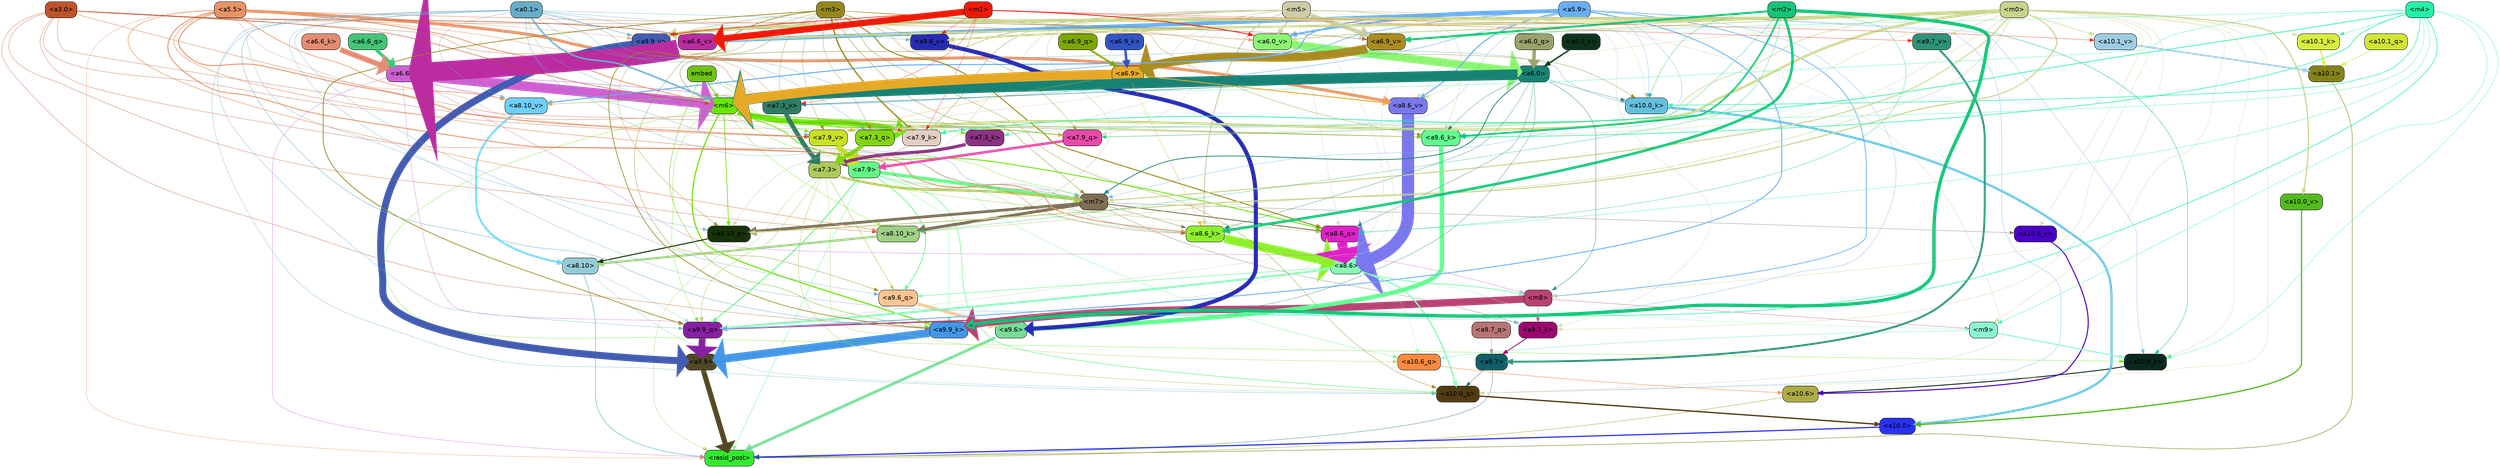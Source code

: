 strict digraph "" {
	graph [bgcolor=transparent,
		layout=dot,
		overlap=false,
		splines=true
	];
	"<a10.6>"	[color=black,
		fillcolor="#adab45",
		fontname=Helvetica,
		shape=box,
		style="filled, rounded"];
	"<resid_post>"	[color=black,
		fillcolor="#31ea2c",
		fontname=Helvetica,
		shape=box,
		style="filled, rounded"];
	"<a10.6>" -> "<resid_post>"	[color="#adab45",
		penwidth=0.9498605728149414];
	"<a10.1>"	[color=black,
		fillcolor="#838317",
		fontname=Helvetica,
		shape=box,
		style="filled, rounded"];
	"<a10.1>" -> "<resid_post>"	[color="#838317",
		penwidth=1.0084514617919922];
	"<a10.0>"	[color=black,
		fillcolor="#2931f1",
		fontname=Helvetica,
		shape=box,
		style="filled, rounded"];
	"<a10.0>" -> "<resid_post>"	[color="#2931f1",
		penwidth=2.5814952850341797];
	"<a9.9>"	[color=black,
		fillcolor="#534824",
		fontname=Helvetica,
		shape=box,
		style="filled, rounded"];
	"<a9.9>" -> "<resid_post>"	[color="#534824",
		penwidth=11.610888481140137];
	"<a9.7>"	[color=black,
		fillcolor="#105f68",
		fontname=Helvetica,
		shape=box,
		style="filled, rounded"];
	"<a9.7>" -> "<resid_post>"	[color="#105f68",
		penwidth=0.6];
	"<a10.0_q>"	[color=black,
		fillcolor="#523c14",
		fontname=Helvetica,
		shape=box,
		style="filled, rounded"];
	"<a9.7>" -> "<a10.0_q>"	[color="#105f68",
		penwidth=0.6];
	"<a9.6>"	[color=black,
		fillcolor="#76dc96",
		fontname=Helvetica,
		shape=box,
		style="filled, rounded"];
	"<a9.6>" -> "<resid_post>"	[color="#76dc96",
		penwidth=6.121421813964844];
	"<a8.10>"	[color=black,
		fillcolor="#94cdd6",
		fontname=Helvetica,
		shape=box,
		style="filled, rounded"];
	"<a8.10>" -> "<resid_post>"	[color="#94cdd6",
		penwidth=1.7841739654541016];
	"<a8.10>" -> "<a10.0_q>"	[color="#94cdd6",
		penwidth=0.6612663269042969];
	"<a9.9_q>"	[color=black,
		fillcolor="#891fa5",
		fontname=Helvetica,
		shape=box,
		style="filled, rounded"];
	"<a8.10>" -> "<a9.9_q>"	[color="#94cdd6",
		penwidth=0.6];
	"<a7.9>"	[color=black,
		fillcolor="#64f987",
		fontname=Helvetica,
		shape=box,
		style="filled, rounded"];
	"<a7.9>" -> "<resid_post>"	[color="#64f987",
		penwidth=0.8109169006347656];
	"<a10.6_q>"	[color=black,
		fillcolor="#fd8a3e",
		fontname=Helvetica,
		shape=box,
		style="filled, rounded"];
	"<a7.9>" -> "<a10.6_q>"	[color="#64f987",
		penwidth=0.6];
	"<a7.9>" -> "<a10.0_q>"	[color="#64f987",
		penwidth=1.19378662109375];
	"<m7>"	[color=black,
		fillcolor="#7d6e54",
		fontname=Helvetica,
		shape=box,
		style="filled, rounded"];
	"<a7.9>" -> "<m7>"	[color="#64f987",
		penwidth=7.3899383544921875];
	"<a7.9>" -> "<a9.9_q>"	[color="#64f987",
		penwidth=2.1764984130859375];
	"<a9.6_q>"	[color=black,
		fillcolor="#fcc593",
		fontname=Helvetica,
		shape=box,
		style="filled, rounded"];
	"<a7.9>" -> "<a9.6_q>"	[color="#64f987",
		penwidth=1.6184196472167969];
	"<a9.9_k>"	[color=black,
		fillcolor="#4497e7",
		fontname=Helvetica,
		shape=box,
		style="filled, rounded"];
	"<a7.9>" -> "<a9.9_k>"	[color="#64f987",
		penwidth=0.6];
	"<a8.6_k>"	[color=black,
		fillcolor="#8ef02c",
		fontname=Helvetica,
		shape=box,
		style="filled, rounded"];
	"<a7.9>" -> "<a8.6_k>"	[color="#64f987",
		penwidth=0.7570610046386719];
	"<a7.3>"	[color=black,
		fillcolor="#afca5b",
		fontname=Helvetica,
		shape=box,
		style="filled, rounded"];
	"<a7.3>" -> "<resid_post>"	[color="#afca5b",
		penwidth=0.6];
	"<a7.3>" -> "<a10.6_q>"	[color="#afca5b",
		penwidth=0.6];
	"<a7.3>" -> "<a10.0_q>"	[color="#afca5b",
		penwidth=0.8208656311035156];
	"<a7.3>" -> "<m7>"	[color="#afca5b",
		penwidth=5.189311981201172];
	"<a7.3>" -> "<a9.9_q>"	[color="#afca5b",
		penwidth=0.8119163513183594];
	"<a7.3>" -> "<a9.6_q>"	[color="#afca5b",
		penwidth=0.9649925231933594];
	"<a8.6_q>"	[color=black,
		fillcolor="#df21c8",
		fontname=Helvetica,
		shape=box,
		style="filled, rounded"];
	"<a7.3>" -> "<a8.6_q>"	[color="#afca5b",
		penwidth=0.7801322937011719];
	"<a6.6>"	[color=black,
		fillcolor="#ce60d2",
		fontname=Helvetica,
		shape=box,
		style="filled, rounded"];
	"<a6.6>" -> "<resid_post>"	[color="#ce60d2",
		penwidth=0.6];
	"<m6>"	[color=black,
		fillcolor="#69e707",
		fontname=Helvetica,
		shape=box,
		style="filled, rounded"];
	"<a6.6>" -> "<m6>"	[color="#ce60d2",
		penwidth=21.6163272857666];
	"<m8>"	[color=black,
		fillcolor="#b94373",
		fontname=Helvetica,
		shape=box,
		style="filled, rounded"];
	"<a6.6>" -> "<m8>"	[color="#ce60d2",
		penwidth=0.6];
	"<a6.6>" -> "<a9.9_q>"	[color="#ce60d2",
		penwidth=0.6];
	"<a8.10_v>"	[color=black,
		fillcolor="#6dd0fc",
		fontname=Helvetica,
		shape=box,
		style="filled, rounded"];
	"<a6.6>" -> "<a8.10_v>"	[color="#ce60d2",
		penwidth=1.0661506652832031];
	"<a7.3_v>"	[color=black,
		fillcolor="#2f7b63",
		fontname=Helvetica,
		shape=box,
		style="filled, rounded"];
	"<a6.6>" -> "<a7.3_v>"	[color="#ce60d2",
		penwidth=0.8506813049316406];
	"<a5.5>"	[color=black,
		fillcolor="#e89365",
		fontname=Helvetica,
		shape=box,
		style="filled, rounded"];
	"<a5.5>" -> "<resid_post>"	[color="#e89365",
		penwidth=0.6];
	"<a5.5>" -> "<m6>"	[color="#e89365",
		penwidth=1.8430671691894531];
	"<a5.5>" -> "<m7>"	[color="#e89365",
		penwidth=1.0865592956542969];
	"<a9.9_v>"	[color=black,
		fillcolor="#425cb1",
		fontname=Helvetica,
		shape=box,
		style="filled, rounded"];
	"<a5.5>" -> "<a9.9_v>"	[color="#e89365",
		penwidth=0.6];
	"<a8.10_k>"	[color=black,
		fillcolor="#9dd084",
		fontname=Helvetica,
		shape=box,
		style="filled, rounded"];
	"<a5.5>" -> "<a8.10_k>"	[color="#e89365",
		penwidth=1.1390800476074219];
	"<a5.5>" -> "<a8.6_k>"	[color="#e89365",
		penwidth=2.00030517578125];
	"<a5.5>" -> "<a8.10_v>"	[color="#e89365",
		penwidth=1.4206085205078125];
	"<a8.6_v>"	[color=black,
		fillcolor="#7a78ee",
		fontname=Helvetica,
		shape=box,
		style="filled, rounded"];
	"<a5.5>" -> "<a8.6_v>"	[color="#e89365",
		penwidth=6.534294128417969];
	"<a7.9_q>"	[color=black,
		fillcolor="#e949a9",
		fontname=Helvetica,
		shape=box,
		style="filled, rounded"];
	"<a5.5>" -> "<a7.9_q>"	[color="#e89365",
		penwidth=0.6];
	"<a7.9_v>"	[color=black,
		fillcolor="#c7e221",
		fontname=Helvetica,
		shape=box,
		style="filled, rounded"];
	"<a5.5>" -> "<a7.9_v>"	[color="#e89365",
		penwidth=2.0819549560546875];
	"<a5.5>" -> "<a7.3_v>"	[color="#e89365",
		penwidth=0.8107681274414062];
	"<a6.0_v>"	[color=black,
		fillcolor="#8cf571",
		fontname=Helvetica,
		shape=box,
		style="filled, rounded"];
	"<a5.5>" -> "<a6.0_v>"	[color="#e89365",
		penwidth=0.9978408813476562];
	"<a10.6_q>" -> "<a10.6>"	[color="#fd8a3e",
		penwidth=0.9244728088378906];
	"<a10.1_q>"	[color=black,
		fillcolor="#d1e532",
		fontname=Helvetica,
		shape=box,
		style="filled, rounded"];
	"<a10.1_q>" -> "<a10.1>"	[color="#d1e532",
		penwidth=0.9268798828125];
	"<a10.0_q>" -> "<a10.0>"	[color="#523c14",
		penwidth=2.905670166015625];
	"<a10.6_k>"	[color=black,
		fillcolor="#0b2820",
		fontname=Helvetica,
		shape=box,
		style="filled, rounded"];
	"<a10.6_k>" -> "<a10.6>"	[color="#0b2820",
		penwidth=2.0319366455078125];
	"<a10.1_k>"	[color=black,
		fillcolor="#d5ed3d",
		fontname=Helvetica,
		shape=box,
		style="filled, rounded"];
	"<a10.1_k>" -> "<a10.1>"	[color="#d5ed3d",
		penwidth=2.4037628173828125];
	"<a10.0_k>"	[color=black,
		fillcolor="#64c0dd",
		fontname=Helvetica,
		shape=box,
		style="filled, rounded"];
	"<a10.0_k>" -> "<a10.0>"	[color="#64c0dd",
		penwidth=4.9319305419921875];
	"<a10.6_v>"	[color=black,
		fillcolor="#4b00c8",
		fontname=Helvetica,
		shape=box,
		style="filled, rounded"];
	"<a10.6_v>" -> "<a10.6>"	[color="#4b00c8",
		penwidth=2.290935516357422];
	"<a10.1_v>"	[color=black,
		fillcolor="#9ecde2",
		fontname=Helvetica,
		shape=box,
		style="filled, rounded"];
	"<a10.1_v>" -> "<a10.1>"	[color="#9ecde2",
		penwidth=3.6398468017578125];
	"<a10.0_v>"	[color=black,
		fillcolor="#53bb1c",
		fontname=Helvetica,
		shape=box,
		style="filled, rounded"];
	"<a10.0_v>" -> "<a10.0>"	[color="#53bb1c",
		penwidth=2.7666168212890625];
	"<m9>"	[color=black,
		fillcolor="#8cf5cf",
		fontname=Helvetica,
		shape=box,
		style="filled, rounded"];
	"<m9>" -> "<a10.6_q>"	[color="#8cf5cf",
		penwidth=1.0384025573730469];
	"<m9>" -> "<a10.6_k>"	[color="#8cf5cf",
		penwidth=2.371124267578125];
	"<a8.6>"	[color=black,
		fillcolor="#88fbb5",
		fontname=Helvetica,
		shape=box,
		style="filled, rounded"];
	"<a8.6>" -> "<a10.6_q>"	[color="#88fbb5",
		penwidth=0.6];
	"<a8.6>" -> "<a10.0_q>"	[color="#88fbb5",
		penwidth=3.1841888427734375];
	"<a8.6>" -> "<m9>"	[color="#88fbb5",
		penwidth=0.6];
	"<a8.6>" -> "<m8>"	[color="#88fbb5",
		penwidth=1.972564697265625];
	"<a8.6>" -> "<a9.9_q>"	[color="#88fbb5",
		penwidth=4.482503890991211];
	"<a8.6>" -> "<a9.6_q>"	[color="#88fbb5",
		penwidth=1.515838623046875];
	"<m5>"	[color=black,
		fillcolor="#cccda8",
		fontname=Helvetica,
		shape=box,
		style="filled, rounded"];
	"<m5>" -> "<a10.0_q>"	[color="#cccda8",
		penwidth=0.6];
	"<m5>" -> "<a10.0_k>"	[color="#cccda8",
		penwidth=0.6];
	"<m5>" -> "<m6>"	[color="#cccda8",
		penwidth=2.143606185913086];
	"<m5>" -> "<a9.9_q>"	[color="#cccda8",
		penwidth=0.6];
	"<m5>" -> "<a9.9_k>"	[color="#cccda8",
		penwidth=0.6];
	"<a9.7_k>"	[color=black,
		fillcolor="#9d0871",
		fontname=Helvetica,
		shape=box,
		style="filled, rounded"];
	"<m5>" -> "<a9.7_k>"	[color="#cccda8",
		penwidth=0.6];
	"<a9.6_k>"	[color=black,
		fillcolor="#62fd90",
		fontname=Helvetica,
		shape=box,
		style="filled, rounded"];
	"<m5>" -> "<a9.6_k>"	[color="#cccda8",
		penwidth=0.7197036743164062];
	"<a8.10_q>"	[color=black,
		fillcolor="#173208",
		fontname=Helvetica,
		shape=box,
		style="filled, rounded"];
	"<m5>" -> "<a8.10_q>"	[color="#cccda8",
		penwidth=0.7198371887207031];
	"<m5>" -> "<a8.6_q>"	[color="#cccda8",
		penwidth=0.6];
	"<m5>" -> "<a8.10_k>"	[color="#cccda8",
		penwidth=0.9238471984863281];
	"<m5>" -> "<a8.6_k>"	[color="#cccda8",
		penwidth=2.1219520568847656];
	"<m5>" -> "<a8.6_v>"	[color="#cccda8",
		penwidth=0.6];
	"<m5>" -> "<a7.9_q>"	[color="#cccda8",
		penwidth=0.6];
	"<a7.9_k>"	[color=black,
		fillcolor="#e2cfc4",
		fontname=Helvetica,
		shape=box,
		style="filled, rounded"];
	"<m5>" -> "<a7.9_k>"	[color="#cccda8",
		penwidth=1.7779998779296875];
	"<a7.3_k>"	[color=black,
		fillcolor="#8b3282",
		fontname=Helvetica,
		shape=box,
		style="filled, rounded"];
	"<m5>" -> "<a7.3_k>"	[color="#cccda8",
		penwidth=0.6];
	"<m5>" -> "<a7.9_v>"	[color="#cccda8",
		penwidth=0.6];
	"<a6.9_v>"	[color=black,
		fillcolor="#aa8c1f",
		fontname=Helvetica,
		shape=box,
		style="filled, rounded"];
	"<m5>" -> "<a6.9_v>"	[color="#cccda8",
		penwidth=8.809343338012695];
	"<m5>" -> "<a6.0_v>"	[color="#cccda8",
		penwidth=3.8560523986816406];
	"<a5.9>"	[color=black,
		fillcolor="#67aff5",
		fontname=Helvetica,
		shape=box,
		style="filled, rounded"];
	"<a5.9>" -> "<a10.0_q>"	[color="#67aff5",
		penwidth=0.6463394165039062];
	"<a5.9>" -> "<a10.6_k>"	[color="#67aff5",
		penwidth=0.6];
	"<a5.9>" -> "<a10.0_k>"	[color="#67aff5",
		penwidth=0.6];
	"<a5.9>" -> "<m6>"	[color="#67aff5",
		penwidth=1.4513568878173828];
	"<a5.9>" -> "<m7>"	[color="#67aff5",
		penwidth=0.6];
	"<a5.9>" -> "<m8>"	[color="#67aff5",
		penwidth=1.6550712585449219];
	"<a5.9>" -> "<a9.9_q>"	[color="#67aff5",
		penwidth=2.019031524658203];
	"<a5.9>" -> "<a9.9_k>"	[color="#67aff5",
		penwidth=0.6];
	"<a5.9>" -> "<a8.10_v>"	[color="#67aff5",
		penwidth=2.2765426635742188];
	"<a5.9>" -> "<a8.6_v>"	[color="#67aff5",
		penwidth=2.4934005737304688];
	"<a5.9>" -> "<a7.9_v>"	[color="#67aff5",
		penwidth=0.6];
	"<a5.9>" -> "<a7.3_v>"	[color="#67aff5",
		penwidth=0.9861984252929688];
	"<a6.6_v>"	[color=black,
		fillcolor="#bb2ca1",
		fontname=Helvetica,
		shape=box,
		style="filled, rounded"];
	"<a5.9>" -> "<a6.6_v>"	[color="#67aff5",
		penwidth=8.623922348022461];
	"<a5.9>" -> "<a6.0_v>"	[color="#67aff5",
		penwidth=4.239973068237305];
	"<m3>"	[color=black,
		fillcolor="#958717",
		fontname=Helvetica,
		shape=box,
		style="filled, rounded"];
	"<m3>" -> "<a10.0_q>"	[color="#958717",
		penwidth=0.6597442626953125];
	"<m3>" -> "<a10.0_k>"	[color="#958717",
		penwidth=0.6506614685058594];
	"<m3>" -> "<m7>"	[color="#958717",
		penwidth=0.7659339904785156];
	"<m3>" -> "<a9.9_q>"	[color="#958717",
		penwidth=1.6276321411132812];
	"<m3>" -> "<a9.6_q>"	[color="#958717",
		penwidth=0.6724472045898438];
	"<m3>" -> "<a9.9_k>"	[color="#958717",
		penwidth=1.4574642181396484];
	"<m3>" -> "<a9.6_k>"	[color="#958717",
		penwidth=0.6];
	"<m3>" -> "<a9.9_v>"	[color="#958717",
		penwidth=0.6589469909667969];
	"<a9.6_v>"	[color=black,
		fillcolor="#272bb3",
		fontname=Helvetica,
		shape=box,
		style="filled, rounded"];
	"<m3>" -> "<a9.6_v>"	[color="#958717",
		penwidth=0.6];
	"<m3>" -> "<a8.10_q>"	[color="#958717",
		penwidth=0.6];
	"<m3>" -> "<a8.6_q>"	[color="#958717",
		penwidth=2.1676406860351562];
	"<m3>" -> "<a7.9_q>"	[color="#958717",
		penwidth=0.6];
	"<a7.3_q>"	[color=black,
		fillcolor="#84d512",
		fontname=Helvetica,
		shape=box,
		style="filled, rounded"];
	"<m3>" -> "<a7.3_q>"	[color="#958717",
		penwidth=0.6];
	"<m3>" -> "<a7.9_k>"	[color="#958717",
		penwidth=2.978912353515625];
	"<m3>" -> "<a7.9_v>"	[color="#958717",
		penwidth=0.6];
	"<m3>" -> "<a7.3_v>"	[color="#958717",
		penwidth=0.6];
	"<m3>" -> "<a6.0_v>"	[color="#958717",
		penwidth=0.6];
	"<m0>"	[color=black,
		fillcolor="#c8d48b",
		fontname=Helvetica,
		shape=box,
		style="filled, rounded"];
	"<m0>" -> "<a10.0_q>"	[color="#c8d48b",
		penwidth=0.6];
	"<m0>" -> "<a10.6_k>"	[color="#c8d48b",
		penwidth=0.6];
	"<m0>" -> "<a10.1_k>"	[color="#c8d48b",
		penwidth=0.6];
	"<m0>" -> "<a10.6_v>"	[color="#c8d48b",
		penwidth=0.6];
	"<m0>" -> "<a10.1_v>"	[color="#c8d48b",
		penwidth=1.3360328674316406];
	"<m0>" -> "<a10.0_v>"	[color="#c8d48b",
		penwidth=2.4083595275878906];
	"<m0>" -> "<m9>"	[color="#c8d48b",
		penwidth=0.6];
	"<m0>" -> "<m7>"	[color="#c8d48b",
		penwidth=2.224945068359375];
	"<m0>" -> "<m8>"	[color="#c8d48b",
		penwidth=0.6];
	"<m0>" -> "<a9.7_k>"	[color="#c8d48b",
		penwidth=0.6];
	"<m0>" -> "<a9.6_k>"	[color="#c8d48b",
		penwidth=0.6];
	"<m0>" -> "<a9.9_v>"	[color="#c8d48b",
		penwidth=7.537467956542969];
	"<a9.7_v>"	[color=black,
		fillcolor="#2e9279",
		fontname=Helvetica,
		shape=box,
		style="filled, rounded"];
	"<m0>" -> "<a9.7_v>"	[color="#c8d48b",
		penwidth=0.8575286865234375];
	"<m0>" -> "<a9.6_v>"	[color="#c8d48b",
		penwidth=4.1688385009765625];
	"<m0>" -> "<a8.10_q>"	[color="#c8d48b",
		penwidth=2.3761940002441406];
	"<m0>" -> "<a8.10_k>"	[color="#c8d48b",
		penwidth=0.9220962524414062];
	"<m0>" -> "<a8.6_v>"	[color="#c8d48b",
		penwidth=0.6];
	"<m0>" -> "<a7.9_q>"	[color="#c8d48b",
		penwidth=0.6];
	"<m0>" -> "<a7.3_q>"	[color="#c8d48b",
		penwidth=5.264301300048828];
	"<m0>" -> "<a7.9_v>"	[color="#c8d48b",
		penwidth=1.2114486694335938];
	"<m0>" -> "<a6.9_v>"	[color="#c8d48b",
		penwidth=1.6340084075927734];
	"<m0>" -> "<a6.6_v>"	[color="#c8d48b",
		penwidth=4.314628601074219];
	"<m0>" -> "<a6.0_v>"	[color="#c8d48b",
		penwidth=1.9309234619140625];
	"<a0.1>"	[color=black,
		fillcolor="#67adc9",
		fontname=Helvetica,
		shape=box,
		style="filled, rounded"];
	"<a0.1>" -> "<a10.0_q>"	[color="#67adc9",
		penwidth=0.6];
	"<a0.1>" -> "<a10.0_k>"	[color="#67adc9",
		penwidth=0.6768684387207031];
	"<a0.1>" -> "<m6>"	[color="#67adc9",
		penwidth=3.4290084838867188];
	"<a0.1>" -> "<m7>"	[color="#67adc9",
		penwidth=0.6];
	"<a0.1>" -> "<a9.9_q>"	[color="#67adc9",
		penwidth=0.6];
	"<a0.1>" -> "<a9.6_q>"	[color="#67adc9",
		penwidth=0.6];
	"<a0.1>" -> "<a9.9_k>"	[color="#67adc9",
		penwidth=0.81341552734375];
	"<a0.1>" -> "<a9.7_k>"	[color="#67adc9",
		penwidth=0.6];
	"<a0.1>" -> "<a9.9_v>"	[color="#67adc9",
		penwidth=1.062591552734375];
	"<a0.1>" -> "<a9.6_v>"	[color="#67adc9",
		penwidth=0.6];
	"<a0.1>" -> "<a8.10_q>"	[color="#67adc9",
		penwidth=0.6];
	"<a0.1>" -> "<a8.6_k>"	[color="#67adc9",
		penwidth=0.6];
	"<a0.1>" -> "<a8.10_v>"	[color="#67adc9",
		penwidth=0.6];
	"<a0.1>" -> "<a7.3_q>"	[color="#67adc9",
		penwidth=0.6];
	"<a0.1>" -> "<a7.3_k>"	[color="#67adc9",
		penwidth=0.6];
	"<a0.1>" -> "<a7.9_v>"	[color="#67adc9",
		penwidth=0.6];
	"<a0.1>" -> "<a6.9_v>"	[color="#67adc9",
		penwidth=0.6];
	"<a0.1>" -> "<a6.6_v>"	[color="#67adc9",
		penwidth=0.6];
	"<m6>" -> "<a10.6_k>"	[color="#69e707",
		penwidth=0.6];
	"<m6>" -> "<m7>"	[color="#69e707",
		penwidth=0.6];
	"<m6>" -> "<a9.9_q>"	[color="#69e707",
		penwidth=0.6];
	"<m6>" -> "<a9.9_k>"	[color="#69e707",
		penwidth=2.533975601196289];
	"<m6>" -> "<a9.6_k>"	[color="#69e707",
		penwidth=0.9471282958984375];
	"<m6>" -> "<a8.10_q>"	[color="#69e707",
		penwidth=1.4854621887207031];
	"<m6>" -> "<a8.6_q>"	[color="#69e707",
		penwidth=2.0796165466308594];
	"<m6>" -> "<a8.10_k>"	[color="#69e707",
		penwidth=0.6];
	"<m6>" -> "<a7.9_q>"	[color="#69e707",
		penwidth=1.9016571044921875];
	"<m6>" -> "<a7.3_q>"	[color="#69e707",
		penwidth=0.6];
	"<m6>" -> "<a7.9_k>"	[color="#69e707",
		penwidth=12.277053833007812];
	"<m6>" -> "<a7.3_k>"	[color="#69e707",
		penwidth=0.8951148986816406];
	"<m6>" -> "<a7.9_v>"	[color="#69e707",
		penwidth=0.8897933959960938];
	"<m4>"	[color=black,
		fillcolor="#23f3a7",
		fontname=Helvetica,
		shape=box,
		style="filled, rounded"];
	"<m4>" -> "<a10.6_k>"	[color="#23f3a7",
		penwidth=0.6];
	"<m4>" -> "<a10.1_k>"	[color="#23f3a7",
		penwidth=0.6];
	"<m4>" -> "<a10.0_k>"	[color="#23f3a7",
		penwidth=1.230804443359375];
	"<m4>" -> "<m9>"	[color="#23f3a7",
		penwidth=0.6];
	"<m4>" -> "<a9.9_k>"	[color="#23f3a7",
		penwidth=1.3186264038085938];
	"<m4>" -> "<a9.6_k>"	[color="#23f3a7",
		penwidth=1.3722038269042969];
	"<m4>" -> "<a8.6_q>"	[color="#23f3a7",
		penwidth=0.6];
	"<m4>" -> "<a8.10_v>"	[color="#23f3a7",
		penwidth=0.6];
	"<m4>" -> "<a7.9_k>"	[color="#23f3a7",
		penwidth=1.5913276672363281];
	"<m4>" -> "<a7.3_k>"	[color="#23f3a7",
		penwidth=0.6];
	"<m4>" -> "<a6.9_v>"	[color="#23f3a7",
		penwidth=0.6];
	"<m2>"	[color=black,
		fillcolor="#14c478",
		fontname=Helvetica,
		shape=box,
		style="filled, rounded"];
	"<m2>" -> "<a10.6_k>"	[color="#14c478",
		penwidth=0.8380241394042969];
	"<m2>" -> "<a10.0_k>"	[color="#14c478",
		penwidth=0.6622200012207031];
	"<m2>" -> "<a9.9_k>"	[color="#14c478",
		penwidth=7.476325988769531];
	"<m2>" -> "<a9.6_k>"	[color="#14c478",
		penwidth=3.761505126953125];
	"<m2>" -> "<a8.6_q>"	[color="#14c478",
		penwidth=0.6];
	"<m2>" -> "<a8.10_k>"	[color="#14c478",
		penwidth=0.6];
	"<m2>" -> "<a8.6_k>"	[color="#14c478",
		penwidth=5.699577331542969];
	"<m2>" -> "<a7.9_q>"	[color="#14c478",
		penwidth=0.6];
	"<m2>" -> "<a6.9_v>"	[color="#14c478",
		penwidth=4.3256072998046875];
	"<a6.0>"	[color=black,
		fillcolor="#188374",
		fontname=Helvetica,
		shape=box,
		style="filled, rounded"];
	"<a6.0>" -> "<a10.0_k>"	[color="#188374",
		penwidth=0.6];
	"<a6.0>" -> "<m6>"	[color="#188374",
		penwidth=23.31447410583496];
	"<a6.0>" -> "<m7>"	[color="#188374",
		penwidth=1.694061279296875];
	"<a6.0>" -> "<m8>"	[color="#188374",
		penwidth=0.7418403625488281];
	"<a6.0>" -> "<a9.9_k>"	[color="#188374",
		penwidth=0.6];
	"<a6.0>" -> "<a9.6_k>"	[color="#188374",
		penwidth=0.6];
	"<a6.0>" -> "<a8.6_q>"	[color="#188374",
		penwidth=0.6];
	"<a6.0>" -> "<a8.6_k>"	[color="#188374",
		penwidth=0.6];
	"<a6.0>" -> "<a7.3_v>"	[color="#188374",
		penwidth=0.9905738830566406];
	"<m7>" -> "<a10.6_v>"	[color="#7d6e54",
		penwidth=0.6];
	"<m7>" -> "<a9.7_k>"	[color="#7d6e54",
		penwidth=0.6];
	"<m7>" -> "<a8.10_q>"	[color="#7d6e54",
		penwidth=6.2237091064453125];
	"<m7>" -> "<a8.6_q>"	[color="#7d6e54",
		penwidth=1.9677276611328125];
	"<m7>" -> "<a8.10_k>"	[color="#7d6e54",
		penwidth=6.505390167236328];
	"<m7>" -> "<a8.6_k>"	[color="#7d6e54",
		penwidth=0.6821136474609375];
	"<m1>"	[color=black,
		fillcolor="#f11906",
		fontname=Helvetica,
		shape=box,
		style="filled, rounded"];
	"<m1>" -> "<a10.1_v>"	[color="#f11906",
		penwidth=0.6];
	"<m1>" -> "<a9.9_v>"	[color="#f11906",
		penwidth=1.4082679748535156];
	"<m1>" -> "<a9.7_v>"	[color="#f11906",
		penwidth=0.6];
	"<m1>" -> "<a9.6_v>"	[color="#f11906",
		penwidth=0.6];
	"<m1>" -> "<a7.9_k>"	[color="#f11906",
		penwidth=0.6];
	"<m1>" -> "<a7.3_v>"	[color="#f11906",
		penwidth=0.6];
	"<m1>" -> "<a6.6_v>"	[color="#f11906",
		penwidth=14.129535675048828];
	"<m1>" -> "<a6.0_v>"	[color="#f11906",
		penwidth=1.93902587890625];
	"<m8>" -> "<m9>"	[color="#b94373",
		penwidth=0.6];
	"<m8>" -> "<a9.9_q>"	[color="#b94373",
		penwidth=3.073810577392578];
	"<m8>" -> "<a9.9_k>"	[color="#b94373",
		penwidth=16.255420684814453];
	"<m8>" -> "<a9.7_k>"	[color="#b94373",
		penwidth=0.6];
	"<a9.9_q>" -> "<a9.9>"	[color="#891fa5",
		penwidth=15.310546875];
	"<a9.7_q>"	[color=black,
		fillcolor="#b77474",
		fontname=Helvetica,
		shape=box,
		style="filled, rounded"];
	"<a9.7_q>" -> "<a9.7>"	[color="#b77474",
		penwidth=0.6];
	"<a9.6_q>" -> "<a9.6>"	[color="#fcc593",
		penwidth=6.823722839355469];
	"<a9.9_k>" -> "<a9.9>"	[color="#4497e7",
		penwidth=17.953022003173828];
	"<a9.7_k>" -> "<a9.7>"	[color="#9d0871",
		penwidth=1.85101318359375];
	"<a9.6_k>" -> "<a9.6>"	[color="#62fd90",
		penwidth=9.787818908691406];
	"<a9.9_v>" -> "<a9.9>"	[color="#425cb1",
		penwidth=15.728643417358398];
	"<a9.7_v>" -> "<a9.7>"	[color="#2e9279",
		penwidth=4.305488586425781];
	"<a9.6_v>" -> "<a9.6>"	[color="#272bb3",
		penwidth=9.212547302246094];
	"<a3.0>"	[color=black,
		fillcolor="#be5229",
		fontname=Helvetica,
		shape=box,
		style="filled, rounded"];
	"<a3.0>" -> "<m6>"	[color="#be5229",
		penwidth=1.0663299560546875];
	"<a3.0>" -> "<a9.9_k>"	[color="#be5229",
		penwidth=0.6];
	"<a3.0>" -> "<a9.6_k>"	[color="#be5229",
		penwidth=0.6];
	"<a3.0>" -> "<a8.10_k>"	[color="#be5229",
		penwidth=0.6];
	"<a3.0>" -> "<a8.6_k>"	[color="#be5229",
		penwidth=0.6];
	"<a3.0>" -> "<a7.9_k>"	[color="#be5229",
		penwidth=0.6];
	"<a3.0>" -> "<a7.9_v>"	[color="#be5229",
		penwidth=0.6];
	"<a3.0>" -> "<a7.3_v>"	[color="#be5229",
		penwidth=0.6];
	"<a3.0>" -> "<a6.9_v>"	[color="#be5229",
		penwidth=0.6];
	"<a3.0>" -> "<a6.6_v>"	[color="#be5229",
		penwidth=1.2425460815429688];
	embed	[color=black,
		fillcolor="#6fc214",
		fontname=Helvetica,
		shape=box,
		style="filled, rounded"];
	embed -> "<m6>"	[color="#6fc214",
		penwidth=1.6749610900878906];
	embed -> "<a9.9_k>"	[color="#6fc214",
		penwidth=0.8602714538574219];
	embed -> "<a9.6_k>"	[color="#6fc214",
		penwidth=0.6];
	embed -> "<a7.3_v>"	[color="#6fc214",
		penwidth=0.6];
	"<a8.10_q>" -> "<a8.10>"	[color="#173208",
		penwidth=2.2933731079101562];
	"<a8.6_q>" -> "<a8.6>"	[color="#df21c8",
		penwidth=22.21251106262207];
	"<a8.10_k>" -> "<a8.10>"	[color="#9dd084",
		penwidth=5.009056091308594];
	"<a8.6_k>" -> "<a8.6>"	[color="#8ef02c",
		penwidth=19.114789962768555];
	"<a8.10_v>" -> "<a8.10>"	[color="#6dd0fc",
		penwidth=4.248416900634766];
	"<a8.6_v>" -> "<a8.6>"	[color="#7a78ee",
		penwidth=27.461654663085938];
	"<a6.9>"	[color=black,
		fillcolor="#e6a827",
		fontname=Helvetica,
		shape=box,
		style="filled, rounded"];
	"<a6.9>" -> "<m6>"	[color="#e6a827",
		penwidth=21.47117805480957];
	"<a6.9>" -> "<a8.6_k>"	[color="#e6a827",
		penwidth=0.6];
	"<a6.9>" -> "<a8.10_v>"	[color="#e6a827",
		penwidth=0.6];
	"<a6.9>" -> "<a8.6_v>"	[color="#e6a827",
		penwidth=2.0546798706054688];
	"<a6.9>" -> "<a7.9_v>"	[color="#e6a827",
		penwidth=0.6];
	"<a7.9_q>" -> "<a7.9>"	[color="#e949a9",
		penwidth=5.6087493896484375];
	"<a7.3_q>" -> "<a7.3>"	[color="#84d512",
		penwidth=8.568470001220703];
	"<a7.9_k>" -> "<a7.9>"	[color="#e2cfc4",
		penwidth=4.179893493652344];
	"<a7.3_k>" -> "<a7.3>"	[color="#8b3282",
		penwidth=7.138481140136719];
	"<a7.9_v>" -> "<a7.9>"	[color="#c7e221",
		penwidth=12.677261352539062];
	"<a7.3_v>" -> "<a7.3>"	[color="#2f7b63",
		penwidth=10.205863952636719];
	"<a6.9_q>"	[color=black,
		fillcolor="#7da702",
		fontname=Helvetica,
		shape=box,
		style="filled, rounded"];
	"<a6.9_q>" -> "<a6.9>"	[color="#7da702",
		penwidth=4.004619598388672];
	"<a6.6_q>"	[color=black,
		fillcolor="#43c477",
		fontname=Helvetica,
		shape=box,
		style="filled, rounded"];
	"<a6.6_q>" -> "<a6.6>"	[color="#43c477",
		penwidth=7.501697540283203];
	"<a6.0_q>"	[color=black,
		fillcolor="#9ba26b",
		fontname=Helvetica,
		shape=box,
		style="filled, rounded"];
	"<a6.0_q>" -> "<a6.0>"	[color="#9ba26b",
		penwidth=7.7220001220703125];
	"<a6.9_k>"	[color=black,
		fillcolor="#3154c5",
		fontname=Helvetica,
		shape=box,
		style="filled, rounded"];
	"<a6.9_k>" -> "<a6.9>"	[color="#3154c5",
		penwidth=5.597904205322266];
	"<a6.6_k>"	[color=black,
		fillcolor="#e58c74",
		fontname=Helvetica,
		shape=box,
		style="filled, rounded"];
	"<a6.6_k>" -> "<a6.6>"	[color="#e58c74",
		penwidth=11.958972930908203];
	"<a6.0_k>"	[color=black,
		fillcolor="#0d331c",
		fontname=Helvetica,
		shape=box,
		style="filled, rounded"];
	"<a6.0_k>" -> "<a6.0>"	[color="#0d331c",
		penwidth=3.2078399658203125];
	"<a6.9_v>" -> "<a6.9>"	[color="#aa8c1f",
		penwidth=19.20796775817871];
	"<a6.6_v>" -> "<a6.6>"	[color="#bb2ca1",
		penwidth=43.14964985847473];
	"<a6.0_v>" -> "<a6.0>"	[color="#8cf571",
		penwidth=18.152097702026367];
}
